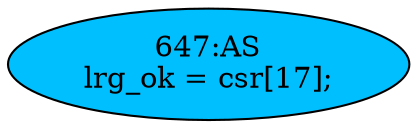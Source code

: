 strict digraph "" {
	node [label="\N"];
	"647:AS"	 [ast="<pyverilog.vparser.ast.Assign object at 0x7fae5e0fab50>",
		def_var="['lrg_ok']",
		fillcolor=deepskyblue,
		label="647:AS
lrg_ok = csr[17];",
		statements="[]",
		style=filled,
		typ=Assign,
		use_var="['csr']"];
}

